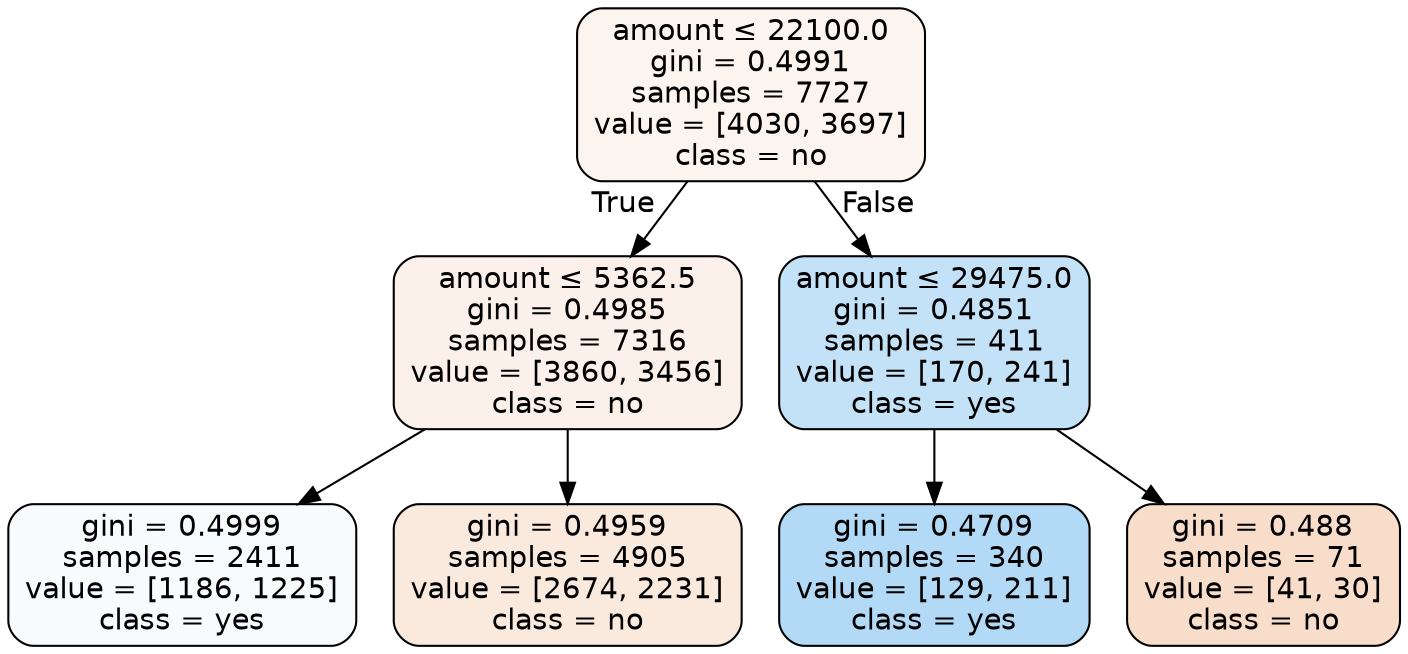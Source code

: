 digraph Tree {
node [shape=box, style="filled, rounded", color="black", fontname=helvetica] ;
edge [fontname=helvetica] ;
0 [label=<amount &le; 22100.0<br/>gini = 0.4991<br/>samples = 7727<br/>value = [4030, 3697]<br/>class = no>, fillcolor="#e5813915"] ;
1 [label=<amount &le; 5362.5<br/>gini = 0.4985<br/>samples = 7316<br/>value = [3860, 3456]<br/>class = no>, fillcolor="#e581391b"] ;
0 -> 1 [labeldistance=2.5, labelangle=45, headlabel="True"] ;
2 [label=<gini = 0.4999<br/>samples = 2411<br/>value = [1186, 1225]<br/>class = yes>, fillcolor="#399de508"] ;
1 -> 2 ;
3 [label=<gini = 0.4959<br/>samples = 4905<br/>value = [2674, 2231]<br/>class = no>, fillcolor="#e581392a"] ;
1 -> 3 ;
4 [label=<amount &le; 29475.0<br/>gini = 0.4851<br/>samples = 411<br/>value = [170, 241]<br/>class = yes>, fillcolor="#399de54b"] ;
0 -> 4 [labeldistance=2.5, labelangle=-45, headlabel="False"] ;
5 [label=<gini = 0.4709<br/>samples = 340<br/>value = [129, 211]<br/>class = yes>, fillcolor="#399de563"] ;
4 -> 5 ;
6 [label=<gini = 0.488<br/>samples = 71<br/>value = [41, 30]<br/>class = no>, fillcolor="#e5813944"] ;
4 -> 6 ;
}